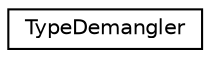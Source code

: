 digraph "Graphical Class Hierarchy"
{
  edge [fontname="Helvetica",fontsize="10",labelfontname="Helvetica",labelfontsize="10"];
  node [fontname="Helvetica",fontsize="10",shape=record];
  rankdir="LR";
  Node0 [label="TypeDemangler",height=0.2,width=0.4,color="black", fillcolor="white", style="filled",URL="$classaworx_1_1lib_1_1debug_1_1TypeDemangler.html"];
}
